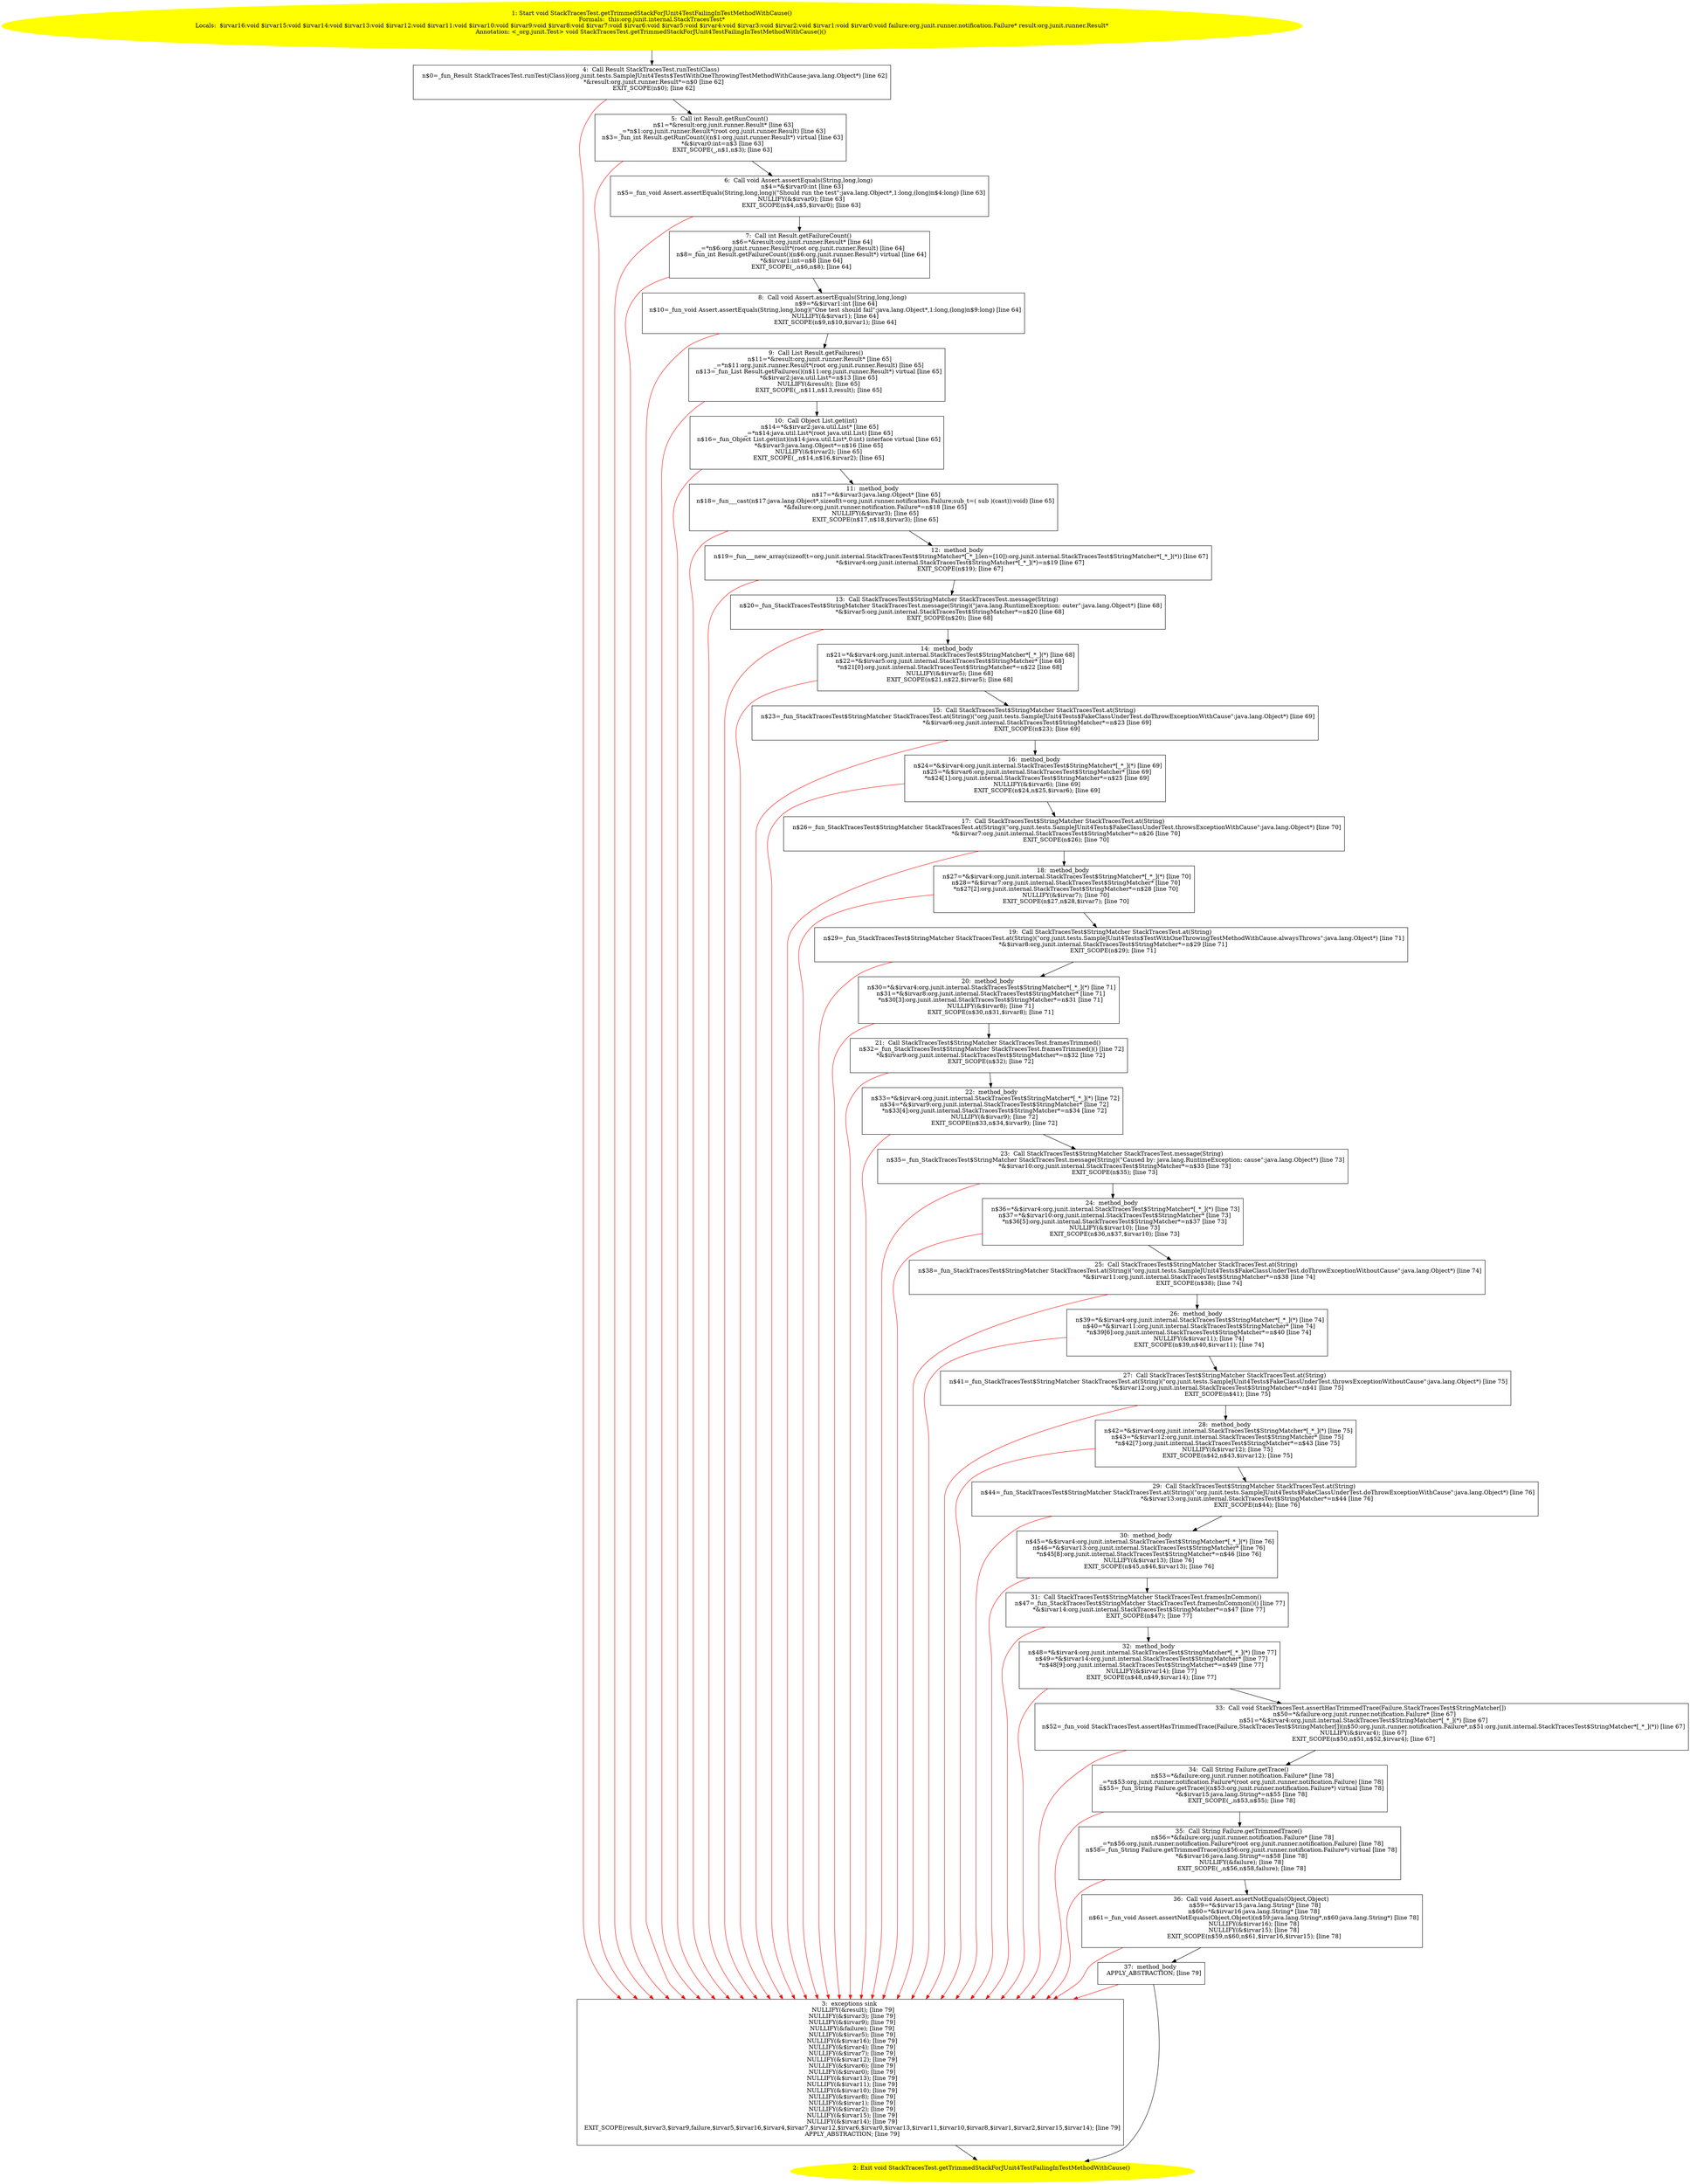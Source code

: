 /* @generated */
digraph cfg {
"org.junit.internal.StackTracesTest.getTrimmedStackForJUnit4TestFailingInTestMethodWithCause():void.a68765235ad3e7189902027f286ca993_1" [label="1: Start void StackTracesTest.getTrimmedStackForJUnit4TestFailingInTestMethodWithCause()\nFormals:  this:org.junit.internal.StackTracesTest*\nLocals:  $irvar16:void $irvar15:void $irvar14:void $irvar13:void $irvar12:void $irvar11:void $irvar10:void $irvar9:void $irvar8:void $irvar7:void $irvar6:void $irvar5:void $irvar4:void $irvar3:void $irvar2:void $irvar1:void $irvar0:void failure:org.junit.runner.notification.Failure* result:org.junit.runner.Result*\nAnnotation: <_org.junit.Test> void StackTracesTest.getTrimmedStackForJUnit4TestFailingInTestMethodWithCause()() \n  " color=yellow style=filled]
	

	 "org.junit.internal.StackTracesTest.getTrimmedStackForJUnit4TestFailingInTestMethodWithCause():void.a68765235ad3e7189902027f286ca993_1" -> "org.junit.internal.StackTracesTest.getTrimmedStackForJUnit4TestFailingInTestMethodWithCause():void.a68765235ad3e7189902027f286ca993_4" ;
"org.junit.internal.StackTracesTest.getTrimmedStackForJUnit4TestFailingInTestMethodWithCause():void.a68765235ad3e7189902027f286ca993_2" [label="2: Exit void StackTracesTest.getTrimmedStackForJUnit4TestFailingInTestMethodWithCause() \n  " color=yellow style=filled]
	

"org.junit.internal.StackTracesTest.getTrimmedStackForJUnit4TestFailingInTestMethodWithCause():void.a68765235ad3e7189902027f286ca993_3" [label="3:  exceptions sink \n   NULLIFY(&result); [line 79]\n  NULLIFY(&$irvar3); [line 79]\n  NULLIFY(&$irvar9); [line 79]\n  NULLIFY(&failure); [line 79]\n  NULLIFY(&$irvar5); [line 79]\n  NULLIFY(&$irvar16); [line 79]\n  NULLIFY(&$irvar4); [line 79]\n  NULLIFY(&$irvar7); [line 79]\n  NULLIFY(&$irvar12); [line 79]\n  NULLIFY(&$irvar6); [line 79]\n  NULLIFY(&$irvar0); [line 79]\n  NULLIFY(&$irvar13); [line 79]\n  NULLIFY(&$irvar11); [line 79]\n  NULLIFY(&$irvar10); [line 79]\n  NULLIFY(&$irvar8); [line 79]\n  NULLIFY(&$irvar1); [line 79]\n  NULLIFY(&$irvar2); [line 79]\n  NULLIFY(&$irvar15); [line 79]\n  NULLIFY(&$irvar14); [line 79]\n  EXIT_SCOPE(result,$irvar3,$irvar9,failure,$irvar5,$irvar16,$irvar4,$irvar7,$irvar12,$irvar6,$irvar0,$irvar13,$irvar11,$irvar10,$irvar8,$irvar1,$irvar2,$irvar15,$irvar14); [line 79]\n  APPLY_ABSTRACTION; [line 79]\n " shape="box"]
	

	 "org.junit.internal.StackTracesTest.getTrimmedStackForJUnit4TestFailingInTestMethodWithCause():void.a68765235ad3e7189902027f286ca993_3" -> "org.junit.internal.StackTracesTest.getTrimmedStackForJUnit4TestFailingInTestMethodWithCause():void.a68765235ad3e7189902027f286ca993_2" ;
"org.junit.internal.StackTracesTest.getTrimmedStackForJUnit4TestFailingInTestMethodWithCause():void.a68765235ad3e7189902027f286ca993_4" [label="4:  Call Result StackTracesTest.runTest(Class) \n   n$0=_fun_Result StackTracesTest.runTest(Class)(org.junit.tests.SampleJUnit4Tests$TestWithOneThrowingTestMethodWithCause:java.lang.Object*) [line 62]\n  *&result:org.junit.runner.Result*=n$0 [line 62]\n  EXIT_SCOPE(n$0); [line 62]\n " shape="box"]
	

	 "org.junit.internal.StackTracesTest.getTrimmedStackForJUnit4TestFailingInTestMethodWithCause():void.a68765235ad3e7189902027f286ca993_4" -> "org.junit.internal.StackTracesTest.getTrimmedStackForJUnit4TestFailingInTestMethodWithCause():void.a68765235ad3e7189902027f286ca993_5" ;
	 "org.junit.internal.StackTracesTest.getTrimmedStackForJUnit4TestFailingInTestMethodWithCause():void.a68765235ad3e7189902027f286ca993_4" -> "org.junit.internal.StackTracesTest.getTrimmedStackForJUnit4TestFailingInTestMethodWithCause():void.a68765235ad3e7189902027f286ca993_3" [color="red" ];
"org.junit.internal.StackTracesTest.getTrimmedStackForJUnit4TestFailingInTestMethodWithCause():void.a68765235ad3e7189902027f286ca993_5" [label="5:  Call int Result.getRunCount() \n   n$1=*&result:org.junit.runner.Result* [line 63]\n  _=*n$1:org.junit.runner.Result*(root org.junit.runner.Result) [line 63]\n  n$3=_fun_int Result.getRunCount()(n$1:org.junit.runner.Result*) virtual [line 63]\n  *&$irvar0:int=n$3 [line 63]\n  EXIT_SCOPE(_,n$1,n$3); [line 63]\n " shape="box"]
	

	 "org.junit.internal.StackTracesTest.getTrimmedStackForJUnit4TestFailingInTestMethodWithCause():void.a68765235ad3e7189902027f286ca993_5" -> "org.junit.internal.StackTracesTest.getTrimmedStackForJUnit4TestFailingInTestMethodWithCause():void.a68765235ad3e7189902027f286ca993_6" ;
	 "org.junit.internal.StackTracesTest.getTrimmedStackForJUnit4TestFailingInTestMethodWithCause():void.a68765235ad3e7189902027f286ca993_5" -> "org.junit.internal.StackTracesTest.getTrimmedStackForJUnit4TestFailingInTestMethodWithCause():void.a68765235ad3e7189902027f286ca993_3" [color="red" ];
"org.junit.internal.StackTracesTest.getTrimmedStackForJUnit4TestFailingInTestMethodWithCause():void.a68765235ad3e7189902027f286ca993_6" [label="6:  Call void Assert.assertEquals(String,long,long) \n   n$4=*&$irvar0:int [line 63]\n  n$5=_fun_void Assert.assertEquals(String,long,long)(\"Should run the test\":java.lang.Object*,1:long,(long)n$4:long) [line 63]\n  NULLIFY(&$irvar0); [line 63]\n  EXIT_SCOPE(n$4,n$5,$irvar0); [line 63]\n " shape="box"]
	

	 "org.junit.internal.StackTracesTest.getTrimmedStackForJUnit4TestFailingInTestMethodWithCause():void.a68765235ad3e7189902027f286ca993_6" -> "org.junit.internal.StackTracesTest.getTrimmedStackForJUnit4TestFailingInTestMethodWithCause():void.a68765235ad3e7189902027f286ca993_7" ;
	 "org.junit.internal.StackTracesTest.getTrimmedStackForJUnit4TestFailingInTestMethodWithCause():void.a68765235ad3e7189902027f286ca993_6" -> "org.junit.internal.StackTracesTest.getTrimmedStackForJUnit4TestFailingInTestMethodWithCause():void.a68765235ad3e7189902027f286ca993_3" [color="red" ];
"org.junit.internal.StackTracesTest.getTrimmedStackForJUnit4TestFailingInTestMethodWithCause():void.a68765235ad3e7189902027f286ca993_7" [label="7:  Call int Result.getFailureCount() \n   n$6=*&result:org.junit.runner.Result* [line 64]\n  _=*n$6:org.junit.runner.Result*(root org.junit.runner.Result) [line 64]\n  n$8=_fun_int Result.getFailureCount()(n$6:org.junit.runner.Result*) virtual [line 64]\n  *&$irvar1:int=n$8 [line 64]\n  EXIT_SCOPE(_,n$6,n$8); [line 64]\n " shape="box"]
	

	 "org.junit.internal.StackTracesTest.getTrimmedStackForJUnit4TestFailingInTestMethodWithCause():void.a68765235ad3e7189902027f286ca993_7" -> "org.junit.internal.StackTracesTest.getTrimmedStackForJUnit4TestFailingInTestMethodWithCause():void.a68765235ad3e7189902027f286ca993_8" ;
	 "org.junit.internal.StackTracesTest.getTrimmedStackForJUnit4TestFailingInTestMethodWithCause():void.a68765235ad3e7189902027f286ca993_7" -> "org.junit.internal.StackTracesTest.getTrimmedStackForJUnit4TestFailingInTestMethodWithCause():void.a68765235ad3e7189902027f286ca993_3" [color="red" ];
"org.junit.internal.StackTracesTest.getTrimmedStackForJUnit4TestFailingInTestMethodWithCause():void.a68765235ad3e7189902027f286ca993_8" [label="8:  Call void Assert.assertEquals(String,long,long) \n   n$9=*&$irvar1:int [line 64]\n  n$10=_fun_void Assert.assertEquals(String,long,long)(\"One test should fail\":java.lang.Object*,1:long,(long)n$9:long) [line 64]\n  NULLIFY(&$irvar1); [line 64]\n  EXIT_SCOPE(n$9,n$10,$irvar1); [line 64]\n " shape="box"]
	

	 "org.junit.internal.StackTracesTest.getTrimmedStackForJUnit4TestFailingInTestMethodWithCause():void.a68765235ad3e7189902027f286ca993_8" -> "org.junit.internal.StackTracesTest.getTrimmedStackForJUnit4TestFailingInTestMethodWithCause():void.a68765235ad3e7189902027f286ca993_9" ;
	 "org.junit.internal.StackTracesTest.getTrimmedStackForJUnit4TestFailingInTestMethodWithCause():void.a68765235ad3e7189902027f286ca993_8" -> "org.junit.internal.StackTracesTest.getTrimmedStackForJUnit4TestFailingInTestMethodWithCause():void.a68765235ad3e7189902027f286ca993_3" [color="red" ];
"org.junit.internal.StackTracesTest.getTrimmedStackForJUnit4TestFailingInTestMethodWithCause():void.a68765235ad3e7189902027f286ca993_9" [label="9:  Call List Result.getFailures() \n   n$11=*&result:org.junit.runner.Result* [line 65]\n  _=*n$11:org.junit.runner.Result*(root org.junit.runner.Result) [line 65]\n  n$13=_fun_List Result.getFailures()(n$11:org.junit.runner.Result*) virtual [line 65]\n  *&$irvar2:java.util.List*=n$13 [line 65]\n  NULLIFY(&result); [line 65]\n  EXIT_SCOPE(_,n$11,n$13,result); [line 65]\n " shape="box"]
	

	 "org.junit.internal.StackTracesTest.getTrimmedStackForJUnit4TestFailingInTestMethodWithCause():void.a68765235ad3e7189902027f286ca993_9" -> "org.junit.internal.StackTracesTest.getTrimmedStackForJUnit4TestFailingInTestMethodWithCause():void.a68765235ad3e7189902027f286ca993_10" ;
	 "org.junit.internal.StackTracesTest.getTrimmedStackForJUnit4TestFailingInTestMethodWithCause():void.a68765235ad3e7189902027f286ca993_9" -> "org.junit.internal.StackTracesTest.getTrimmedStackForJUnit4TestFailingInTestMethodWithCause():void.a68765235ad3e7189902027f286ca993_3" [color="red" ];
"org.junit.internal.StackTracesTest.getTrimmedStackForJUnit4TestFailingInTestMethodWithCause():void.a68765235ad3e7189902027f286ca993_10" [label="10:  Call Object List.get(int) \n   n$14=*&$irvar2:java.util.List* [line 65]\n  _=*n$14:java.util.List*(root java.util.List) [line 65]\n  n$16=_fun_Object List.get(int)(n$14:java.util.List*,0:int) interface virtual [line 65]\n  *&$irvar3:java.lang.Object*=n$16 [line 65]\n  NULLIFY(&$irvar2); [line 65]\n  EXIT_SCOPE(_,n$14,n$16,$irvar2); [line 65]\n " shape="box"]
	

	 "org.junit.internal.StackTracesTest.getTrimmedStackForJUnit4TestFailingInTestMethodWithCause():void.a68765235ad3e7189902027f286ca993_10" -> "org.junit.internal.StackTracesTest.getTrimmedStackForJUnit4TestFailingInTestMethodWithCause():void.a68765235ad3e7189902027f286ca993_11" ;
	 "org.junit.internal.StackTracesTest.getTrimmedStackForJUnit4TestFailingInTestMethodWithCause():void.a68765235ad3e7189902027f286ca993_10" -> "org.junit.internal.StackTracesTest.getTrimmedStackForJUnit4TestFailingInTestMethodWithCause():void.a68765235ad3e7189902027f286ca993_3" [color="red" ];
"org.junit.internal.StackTracesTest.getTrimmedStackForJUnit4TestFailingInTestMethodWithCause():void.a68765235ad3e7189902027f286ca993_11" [label="11:  method_body \n   n$17=*&$irvar3:java.lang.Object* [line 65]\n  n$18=_fun___cast(n$17:java.lang.Object*,sizeof(t=org.junit.runner.notification.Failure;sub_t=( sub )(cast)):void) [line 65]\n  *&failure:org.junit.runner.notification.Failure*=n$18 [line 65]\n  NULLIFY(&$irvar3); [line 65]\n  EXIT_SCOPE(n$17,n$18,$irvar3); [line 65]\n " shape="box"]
	

	 "org.junit.internal.StackTracesTest.getTrimmedStackForJUnit4TestFailingInTestMethodWithCause():void.a68765235ad3e7189902027f286ca993_11" -> "org.junit.internal.StackTracesTest.getTrimmedStackForJUnit4TestFailingInTestMethodWithCause():void.a68765235ad3e7189902027f286ca993_12" ;
	 "org.junit.internal.StackTracesTest.getTrimmedStackForJUnit4TestFailingInTestMethodWithCause():void.a68765235ad3e7189902027f286ca993_11" -> "org.junit.internal.StackTracesTest.getTrimmedStackForJUnit4TestFailingInTestMethodWithCause():void.a68765235ad3e7189902027f286ca993_3" [color="red" ];
"org.junit.internal.StackTracesTest.getTrimmedStackForJUnit4TestFailingInTestMethodWithCause():void.a68765235ad3e7189902027f286ca993_12" [label="12:  method_body \n   n$19=_fun___new_array(sizeof(t=org.junit.internal.StackTracesTest$StringMatcher*[_*_];len=[10]):org.junit.internal.StackTracesTest$StringMatcher*[_*_](*)) [line 67]\n  *&$irvar4:org.junit.internal.StackTracesTest$StringMatcher*[_*_](*)=n$19 [line 67]\n  EXIT_SCOPE(n$19); [line 67]\n " shape="box"]
	

	 "org.junit.internal.StackTracesTest.getTrimmedStackForJUnit4TestFailingInTestMethodWithCause():void.a68765235ad3e7189902027f286ca993_12" -> "org.junit.internal.StackTracesTest.getTrimmedStackForJUnit4TestFailingInTestMethodWithCause():void.a68765235ad3e7189902027f286ca993_13" ;
	 "org.junit.internal.StackTracesTest.getTrimmedStackForJUnit4TestFailingInTestMethodWithCause():void.a68765235ad3e7189902027f286ca993_12" -> "org.junit.internal.StackTracesTest.getTrimmedStackForJUnit4TestFailingInTestMethodWithCause():void.a68765235ad3e7189902027f286ca993_3" [color="red" ];
"org.junit.internal.StackTracesTest.getTrimmedStackForJUnit4TestFailingInTestMethodWithCause():void.a68765235ad3e7189902027f286ca993_13" [label="13:  Call StackTracesTest$StringMatcher StackTracesTest.message(String) \n   n$20=_fun_StackTracesTest$StringMatcher StackTracesTest.message(String)(\"java.lang.RuntimeException: outer\":java.lang.Object*) [line 68]\n  *&$irvar5:org.junit.internal.StackTracesTest$StringMatcher*=n$20 [line 68]\n  EXIT_SCOPE(n$20); [line 68]\n " shape="box"]
	

	 "org.junit.internal.StackTracesTest.getTrimmedStackForJUnit4TestFailingInTestMethodWithCause():void.a68765235ad3e7189902027f286ca993_13" -> "org.junit.internal.StackTracesTest.getTrimmedStackForJUnit4TestFailingInTestMethodWithCause():void.a68765235ad3e7189902027f286ca993_14" ;
	 "org.junit.internal.StackTracesTest.getTrimmedStackForJUnit4TestFailingInTestMethodWithCause():void.a68765235ad3e7189902027f286ca993_13" -> "org.junit.internal.StackTracesTest.getTrimmedStackForJUnit4TestFailingInTestMethodWithCause():void.a68765235ad3e7189902027f286ca993_3" [color="red" ];
"org.junit.internal.StackTracesTest.getTrimmedStackForJUnit4TestFailingInTestMethodWithCause():void.a68765235ad3e7189902027f286ca993_14" [label="14:  method_body \n   n$21=*&$irvar4:org.junit.internal.StackTracesTest$StringMatcher*[_*_](*) [line 68]\n  n$22=*&$irvar5:org.junit.internal.StackTracesTest$StringMatcher* [line 68]\n  *n$21[0]:org.junit.internal.StackTracesTest$StringMatcher*=n$22 [line 68]\n  NULLIFY(&$irvar5); [line 68]\n  EXIT_SCOPE(n$21,n$22,$irvar5); [line 68]\n " shape="box"]
	

	 "org.junit.internal.StackTracesTest.getTrimmedStackForJUnit4TestFailingInTestMethodWithCause():void.a68765235ad3e7189902027f286ca993_14" -> "org.junit.internal.StackTracesTest.getTrimmedStackForJUnit4TestFailingInTestMethodWithCause():void.a68765235ad3e7189902027f286ca993_15" ;
	 "org.junit.internal.StackTracesTest.getTrimmedStackForJUnit4TestFailingInTestMethodWithCause():void.a68765235ad3e7189902027f286ca993_14" -> "org.junit.internal.StackTracesTest.getTrimmedStackForJUnit4TestFailingInTestMethodWithCause():void.a68765235ad3e7189902027f286ca993_3" [color="red" ];
"org.junit.internal.StackTracesTest.getTrimmedStackForJUnit4TestFailingInTestMethodWithCause():void.a68765235ad3e7189902027f286ca993_15" [label="15:  Call StackTracesTest$StringMatcher StackTracesTest.at(String) \n   n$23=_fun_StackTracesTest$StringMatcher StackTracesTest.at(String)(\"org.junit.tests.SampleJUnit4Tests$FakeClassUnderTest.doThrowExceptionWithCause\":java.lang.Object*) [line 69]\n  *&$irvar6:org.junit.internal.StackTracesTest$StringMatcher*=n$23 [line 69]\n  EXIT_SCOPE(n$23); [line 69]\n " shape="box"]
	

	 "org.junit.internal.StackTracesTest.getTrimmedStackForJUnit4TestFailingInTestMethodWithCause():void.a68765235ad3e7189902027f286ca993_15" -> "org.junit.internal.StackTracesTest.getTrimmedStackForJUnit4TestFailingInTestMethodWithCause():void.a68765235ad3e7189902027f286ca993_16" ;
	 "org.junit.internal.StackTracesTest.getTrimmedStackForJUnit4TestFailingInTestMethodWithCause():void.a68765235ad3e7189902027f286ca993_15" -> "org.junit.internal.StackTracesTest.getTrimmedStackForJUnit4TestFailingInTestMethodWithCause():void.a68765235ad3e7189902027f286ca993_3" [color="red" ];
"org.junit.internal.StackTracesTest.getTrimmedStackForJUnit4TestFailingInTestMethodWithCause():void.a68765235ad3e7189902027f286ca993_16" [label="16:  method_body \n   n$24=*&$irvar4:org.junit.internal.StackTracesTest$StringMatcher*[_*_](*) [line 69]\n  n$25=*&$irvar6:org.junit.internal.StackTracesTest$StringMatcher* [line 69]\n  *n$24[1]:org.junit.internal.StackTracesTest$StringMatcher*=n$25 [line 69]\n  NULLIFY(&$irvar6); [line 69]\n  EXIT_SCOPE(n$24,n$25,$irvar6); [line 69]\n " shape="box"]
	

	 "org.junit.internal.StackTracesTest.getTrimmedStackForJUnit4TestFailingInTestMethodWithCause():void.a68765235ad3e7189902027f286ca993_16" -> "org.junit.internal.StackTracesTest.getTrimmedStackForJUnit4TestFailingInTestMethodWithCause():void.a68765235ad3e7189902027f286ca993_17" ;
	 "org.junit.internal.StackTracesTest.getTrimmedStackForJUnit4TestFailingInTestMethodWithCause():void.a68765235ad3e7189902027f286ca993_16" -> "org.junit.internal.StackTracesTest.getTrimmedStackForJUnit4TestFailingInTestMethodWithCause():void.a68765235ad3e7189902027f286ca993_3" [color="red" ];
"org.junit.internal.StackTracesTest.getTrimmedStackForJUnit4TestFailingInTestMethodWithCause():void.a68765235ad3e7189902027f286ca993_17" [label="17:  Call StackTracesTest$StringMatcher StackTracesTest.at(String) \n   n$26=_fun_StackTracesTest$StringMatcher StackTracesTest.at(String)(\"org.junit.tests.SampleJUnit4Tests$FakeClassUnderTest.throwsExceptionWithCause\":java.lang.Object*) [line 70]\n  *&$irvar7:org.junit.internal.StackTracesTest$StringMatcher*=n$26 [line 70]\n  EXIT_SCOPE(n$26); [line 70]\n " shape="box"]
	

	 "org.junit.internal.StackTracesTest.getTrimmedStackForJUnit4TestFailingInTestMethodWithCause():void.a68765235ad3e7189902027f286ca993_17" -> "org.junit.internal.StackTracesTest.getTrimmedStackForJUnit4TestFailingInTestMethodWithCause():void.a68765235ad3e7189902027f286ca993_18" ;
	 "org.junit.internal.StackTracesTest.getTrimmedStackForJUnit4TestFailingInTestMethodWithCause():void.a68765235ad3e7189902027f286ca993_17" -> "org.junit.internal.StackTracesTest.getTrimmedStackForJUnit4TestFailingInTestMethodWithCause():void.a68765235ad3e7189902027f286ca993_3" [color="red" ];
"org.junit.internal.StackTracesTest.getTrimmedStackForJUnit4TestFailingInTestMethodWithCause():void.a68765235ad3e7189902027f286ca993_18" [label="18:  method_body \n   n$27=*&$irvar4:org.junit.internal.StackTracesTest$StringMatcher*[_*_](*) [line 70]\n  n$28=*&$irvar7:org.junit.internal.StackTracesTest$StringMatcher* [line 70]\n  *n$27[2]:org.junit.internal.StackTracesTest$StringMatcher*=n$28 [line 70]\n  NULLIFY(&$irvar7); [line 70]\n  EXIT_SCOPE(n$27,n$28,$irvar7); [line 70]\n " shape="box"]
	

	 "org.junit.internal.StackTracesTest.getTrimmedStackForJUnit4TestFailingInTestMethodWithCause():void.a68765235ad3e7189902027f286ca993_18" -> "org.junit.internal.StackTracesTest.getTrimmedStackForJUnit4TestFailingInTestMethodWithCause():void.a68765235ad3e7189902027f286ca993_19" ;
	 "org.junit.internal.StackTracesTest.getTrimmedStackForJUnit4TestFailingInTestMethodWithCause():void.a68765235ad3e7189902027f286ca993_18" -> "org.junit.internal.StackTracesTest.getTrimmedStackForJUnit4TestFailingInTestMethodWithCause():void.a68765235ad3e7189902027f286ca993_3" [color="red" ];
"org.junit.internal.StackTracesTest.getTrimmedStackForJUnit4TestFailingInTestMethodWithCause():void.a68765235ad3e7189902027f286ca993_19" [label="19:  Call StackTracesTest$StringMatcher StackTracesTest.at(String) \n   n$29=_fun_StackTracesTest$StringMatcher StackTracesTest.at(String)(\"org.junit.tests.SampleJUnit4Tests$TestWithOneThrowingTestMethodWithCause.alwaysThrows\":java.lang.Object*) [line 71]\n  *&$irvar8:org.junit.internal.StackTracesTest$StringMatcher*=n$29 [line 71]\n  EXIT_SCOPE(n$29); [line 71]\n " shape="box"]
	

	 "org.junit.internal.StackTracesTest.getTrimmedStackForJUnit4TestFailingInTestMethodWithCause():void.a68765235ad3e7189902027f286ca993_19" -> "org.junit.internal.StackTracesTest.getTrimmedStackForJUnit4TestFailingInTestMethodWithCause():void.a68765235ad3e7189902027f286ca993_20" ;
	 "org.junit.internal.StackTracesTest.getTrimmedStackForJUnit4TestFailingInTestMethodWithCause():void.a68765235ad3e7189902027f286ca993_19" -> "org.junit.internal.StackTracesTest.getTrimmedStackForJUnit4TestFailingInTestMethodWithCause():void.a68765235ad3e7189902027f286ca993_3" [color="red" ];
"org.junit.internal.StackTracesTest.getTrimmedStackForJUnit4TestFailingInTestMethodWithCause():void.a68765235ad3e7189902027f286ca993_20" [label="20:  method_body \n   n$30=*&$irvar4:org.junit.internal.StackTracesTest$StringMatcher*[_*_](*) [line 71]\n  n$31=*&$irvar8:org.junit.internal.StackTracesTest$StringMatcher* [line 71]\n  *n$30[3]:org.junit.internal.StackTracesTest$StringMatcher*=n$31 [line 71]\n  NULLIFY(&$irvar8); [line 71]\n  EXIT_SCOPE(n$30,n$31,$irvar8); [line 71]\n " shape="box"]
	

	 "org.junit.internal.StackTracesTest.getTrimmedStackForJUnit4TestFailingInTestMethodWithCause():void.a68765235ad3e7189902027f286ca993_20" -> "org.junit.internal.StackTracesTest.getTrimmedStackForJUnit4TestFailingInTestMethodWithCause():void.a68765235ad3e7189902027f286ca993_21" ;
	 "org.junit.internal.StackTracesTest.getTrimmedStackForJUnit4TestFailingInTestMethodWithCause():void.a68765235ad3e7189902027f286ca993_20" -> "org.junit.internal.StackTracesTest.getTrimmedStackForJUnit4TestFailingInTestMethodWithCause():void.a68765235ad3e7189902027f286ca993_3" [color="red" ];
"org.junit.internal.StackTracesTest.getTrimmedStackForJUnit4TestFailingInTestMethodWithCause():void.a68765235ad3e7189902027f286ca993_21" [label="21:  Call StackTracesTest$StringMatcher StackTracesTest.framesTrimmed() \n   n$32=_fun_StackTracesTest$StringMatcher StackTracesTest.framesTrimmed()() [line 72]\n  *&$irvar9:org.junit.internal.StackTracesTest$StringMatcher*=n$32 [line 72]\n  EXIT_SCOPE(n$32); [line 72]\n " shape="box"]
	

	 "org.junit.internal.StackTracesTest.getTrimmedStackForJUnit4TestFailingInTestMethodWithCause():void.a68765235ad3e7189902027f286ca993_21" -> "org.junit.internal.StackTracesTest.getTrimmedStackForJUnit4TestFailingInTestMethodWithCause():void.a68765235ad3e7189902027f286ca993_22" ;
	 "org.junit.internal.StackTracesTest.getTrimmedStackForJUnit4TestFailingInTestMethodWithCause():void.a68765235ad3e7189902027f286ca993_21" -> "org.junit.internal.StackTracesTest.getTrimmedStackForJUnit4TestFailingInTestMethodWithCause():void.a68765235ad3e7189902027f286ca993_3" [color="red" ];
"org.junit.internal.StackTracesTest.getTrimmedStackForJUnit4TestFailingInTestMethodWithCause():void.a68765235ad3e7189902027f286ca993_22" [label="22:  method_body \n   n$33=*&$irvar4:org.junit.internal.StackTracesTest$StringMatcher*[_*_](*) [line 72]\n  n$34=*&$irvar9:org.junit.internal.StackTracesTest$StringMatcher* [line 72]\n  *n$33[4]:org.junit.internal.StackTracesTest$StringMatcher*=n$34 [line 72]\n  NULLIFY(&$irvar9); [line 72]\n  EXIT_SCOPE(n$33,n$34,$irvar9); [line 72]\n " shape="box"]
	

	 "org.junit.internal.StackTracesTest.getTrimmedStackForJUnit4TestFailingInTestMethodWithCause():void.a68765235ad3e7189902027f286ca993_22" -> "org.junit.internal.StackTracesTest.getTrimmedStackForJUnit4TestFailingInTestMethodWithCause():void.a68765235ad3e7189902027f286ca993_23" ;
	 "org.junit.internal.StackTracesTest.getTrimmedStackForJUnit4TestFailingInTestMethodWithCause():void.a68765235ad3e7189902027f286ca993_22" -> "org.junit.internal.StackTracesTest.getTrimmedStackForJUnit4TestFailingInTestMethodWithCause():void.a68765235ad3e7189902027f286ca993_3" [color="red" ];
"org.junit.internal.StackTracesTest.getTrimmedStackForJUnit4TestFailingInTestMethodWithCause():void.a68765235ad3e7189902027f286ca993_23" [label="23:  Call StackTracesTest$StringMatcher StackTracesTest.message(String) \n   n$35=_fun_StackTracesTest$StringMatcher StackTracesTest.message(String)(\"Caused by: java.lang.RuntimeException: cause\":java.lang.Object*) [line 73]\n  *&$irvar10:org.junit.internal.StackTracesTest$StringMatcher*=n$35 [line 73]\n  EXIT_SCOPE(n$35); [line 73]\n " shape="box"]
	

	 "org.junit.internal.StackTracesTest.getTrimmedStackForJUnit4TestFailingInTestMethodWithCause():void.a68765235ad3e7189902027f286ca993_23" -> "org.junit.internal.StackTracesTest.getTrimmedStackForJUnit4TestFailingInTestMethodWithCause():void.a68765235ad3e7189902027f286ca993_24" ;
	 "org.junit.internal.StackTracesTest.getTrimmedStackForJUnit4TestFailingInTestMethodWithCause():void.a68765235ad3e7189902027f286ca993_23" -> "org.junit.internal.StackTracesTest.getTrimmedStackForJUnit4TestFailingInTestMethodWithCause():void.a68765235ad3e7189902027f286ca993_3" [color="red" ];
"org.junit.internal.StackTracesTest.getTrimmedStackForJUnit4TestFailingInTestMethodWithCause():void.a68765235ad3e7189902027f286ca993_24" [label="24:  method_body \n   n$36=*&$irvar4:org.junit.internal.StackTracesTest$StringMatcher*[_*_](*) [line 73]\n  n$37=*&$irvar10:org.junit.internal.StackTracesTest$StringMatcher* [line 73]\n  *n$36[5]:org.junit.internal.StackTracesTest$StringMatcher*=n$37 [line 73]\n  NULLIFY(&$irvar10); [line 73]\n  EXIT_SCOPE(n$36,n$37,$irvar10); [line 73]\n " shape="box"]
	

	 "org.junit.internal.StackTracesTest.getTrimmedStackForJUnit4TestFailingInTestMethodWithCause():void.a68765235ad3e7189902027f286ca993_24" -> "org.junit.internal.StackTracesTest.getTrimmedStackForJUnit4TestFailingInTestMethodWithCause():void.a68765235ad3e7189902027f286ca993_25" ;
	 "org.junit.internal.StackTracesTest.getTrimmedStackForJUnit4TestFailingInTestMethodWithCause():void.a68765235ad3e7189902027f286ca993_24" -> "org.junit.internal.StackTracesTest.getTrimmedStackForJUnit4TestFailingInTestMethodWithCause():void.a68765235ad3e7189902027f286ca993_3" [color="red" ];
"org.junit.internal.StackTracesTest.getTrimmedStackForJUnit4TestFailingInTestMethodWithCause():void.a68765235ad3e7189902027f286ca993_25" [label="25:  Call StackTracesTest$StringMatcher StackTracesTest.at(String) \n   n$38=_fun_StackTracesTest$StringMatcher StackTracesTest.at(String)(\"org.junit.tests.SampleJUnit4Tests$FakeClassUnderTest.doThrowExceptionWithoutCause\":java.lang.Object*) [line 74]\n  *&$irvar11:org.junit.internal.StackTracesTest$StringMatcher*=n$38 [line 74]\n  EXIT_SCOPE(n$38); [line 74]\n " shape="box"]
	

	 "org.junit.internal.StackTracesTest.getTrimmedStackForJUnit4TestFailingInTestMethodWithCause():void.a68765235ad3e7189902027f286ca993_25" -> "org.junit.internal.StackTracesTest.getTrimmedStackForJUnit4TestFailingInTestMethodWithCause():void.a68765235ad3e7189902027f286ca993_26" ;
	 "org.junit.internal.StackTracesTest.getTrimmedStackForJUnit4TestFailingInTestMethodWithCause():void.a68765235ad3e7189902027f286ca993_25" -> "org.junit.internal.StackTracesTest.getTrimmedStackForJUnit4TestFailingInTestMethodWithCause():void.a68765235ad3e7189902027f286ca993_3" [color="red" ];
"org.junit.internal.StackTracesTest.getTrimmedStackForJUnit4TestFailingInTestMethodWithCause():void.a68765235ad3e7189902027f286ca993_26" [label="26:  method_body \n   n$39=*&$irvar4:org.junit.internal.StackTracesTest$StringMatcher*[_*_](*) [line 74]\n  n$40=*&$irvar11:org.junit.internal.StackTracesTest$StringMatcher* [line 74]\n  *n$39[6]:org.junit.internal.StackTracesTest$StringMatcher*=n$40 [line 74]\n  NULLIFY(&$irvar11); [line 74]\n  EXIT_SCOPE(n$39,n$40,$irvar11); [line 74]\n " shape="box"]
	

	 "org.junit.internal.StackTracesTest.getTrimmedStackForJUnit4TestFailingInTestMethodWithCause():void.a68765235ad3e7189902027f286ca993_26" -> "org.junit.internal.StackTracesTest.getTrimmedStackForJUnit4TestFailingInTestMethodWithCause():void.a68765235ad3e7189902027f286ca993_27" ;
	 "org.junit.internal.StackTracesTest.getTrimmedStackForJUnit4TestFailingInTestMethodWithCause():void.a68765235ad3e7189902027f286ca993_26" -> "org.junit.internal.StackTracesTest.getTrimmedStackForJUnit4TestFailingInTestMethodWithCause():void.a68765235ad3e7189902027f286ca993_3" [color="red" ];
"org.junit.internal.StackTracesTest.getTrimmedStackForJUnit4TestFailingInTestMethodWithCause():void.a68765235ad3e7189902027f286ca993_27" [label="27:  Call StackTracesTest$StringMatcher StackTracesTest.at(String) \n   n$41=_fun_StackTracesTest$StringMatcher StackTracesTest.at(String)(\"org.junit.tests.SampleJUnit4Tests$FakeClassUnderTest.throwsExceptionWithoutCause\":java.lang.Object*) [line 75]\n  *&$irvar12:org.junit.internal.StackTracesTest$StringMatcher*=n$41 [line 75]\n  EXIT_SCOPE(n$41); [line 75]\n " shape="box"]
	

	 "org.junit.internal.StackTracesTest.getTrimmedStackForJUnit4TestFailingInTestMethodWithCause():void.a68765235ad3e7189902027f286ca993_27" -> "org.junit.internal.StackTracesTest.getTrimmedStackForJUnit4TestFailingInTestMethodWithCause():void.a68765235ad3e7189902027f286ca993_28" ;
	 "org.junit.internal.StackTracesTest.getTrimmedStackForJUnit4TestFailingInTestMethodWithCause():void.a68765235ad3e7189902027f286ca993_27" -> "org.junit.internal.StackTracesTest.getTrimmedStackForJUnit4TestFailingInTestMethodWithCause():void.a68765235ad3e7189902027f286ca993_3" [color="red" ];
"org.junit.internal.StackTracesTest.getTrimmedStackForJUnit4TestFailingInTestMethodWithCause():void.a68765235ad3e7189902027f286ca993_28" [label="28:  method_body \n   n$42=*&$irvar4:org.junit.internal.StackTracesTest$StringMatcher*[_*_](*) [line 75]\n  n$43=*&$irvar12:org.junit.internal.StackTracesTest$StringMatcher* [line 75]\n  *n$42[7]:org.junit.internal.StackTracesTest$StringMatcher*=n$43 [line 75]\n  NULLIFY(&$irvar12); [line 75]\n  EXIT_SCOPE(n$42,n$43,$irvar12); [line 75]\n " shape="box"]
	

	 "org.junit.internal.StackTracesTest.getTrimmedStackForJUnit4TestFailingInTestMethodWithCause():void.a68765235ad3e7189902027f286ca993_28" -> "org.junit.internal.StackTracesTest.getTrimmedStackForJUnit4TestFailingInTestMethodWithCause():void.a68765235ad3e7189902027f286ca993_29" ;
	 "org.junit.internal.StackTracesTest.getTrimmedStackForJUnit4TestFailingInTestMethodWithCause():void.a68765235ad3e7189902027f286ca993_28" -> "org.junit.internal.StackTracesTest.getTrimmedStackForJUnit4TestFailingInTestMethodWithCause():void.a68765235ad3e7189902027f286ca993_3" [color="red" ];
"org.junit.internal.StackTracesTest.getTrimmedStackForJUnit4TestFailingInTestMethodWithCause():void.a68765235ad3e7189902027f286ca993_29" [label="29:  Call StackTracesTest$StringMatcher StackTracesTest.at(String) \n   n$44=_fun_StackTracesTest$StringMatcher StackTracesTest.at(String)(\"org.junit.tests.SampleJUnit4Tests$FakeClassUnderTest.doThrowExceptionWithCause\":java.lang.Object*) [line 76]\n  *&$irvar13:org.junit.internal.StackTracesTest$StringMatcher*=n$44 [line 76]\n  EXIT_SCOPE(n$44); [line 76]\n " shape="box"]
	

	 "org.junit.internal.StackTracesTest.getTrimmedStackForJUnit4TestFailingInTestMethodWithCause():void.a68765235ad3e7189902027f286ca993_29" -> "org.junit.internal.StackTracesTest.getTrimmedStackForJUnit4TestFailingInTestMethodWithCause():void.a68765235ad3e7189902027f286ca993_30" ;
	 "org.junit.internal.StackTracesTest.getTrimmedStackForJUnit4TestFailingInTestMethodWithCause():void.a68765235ad3e7189902027f286ca993_29" -> "org.junit.internal.StackTracesTest.getTrimmedStackForJUnit4TestFailingInTestMethodWithCause():void.a68765235ad3e7189902027f286ca993_3" [color="red" ];
"org.junit.internal.StackTracesTest.getTrimmedStackForJUnit4TestFailingInTestMethodWithCause():void.a68765235ad3e7189902027f286ca993_30" [label="30:  method_body \n   n$45=*&$irvar4:org.junit.internal.StackTracesTest$StringMatcher*[_*_](*) [line 76]\n  n$46=*&$irvar13:org.junit.internal.StackTracesTest$StringMatcher* [line 76]\n  *n$45[8]:org.junit.internal.StackTracesTest$StringMatcher*=n$46 [line 76]\n  NULLIFY(&$irvar13); [line 76]\n  EXIT_SCOPE(n$45,n$46,$irvar13); [line 76]\n " shape="box"]
	

	 "org.junit.internal.StackTracesTest.getTrimmedStackForJUnit4TestFailingInTestMethodWithCause():void.a68765235ad3e7189902027f286ca993_30" -> "org.junit.internal.StackTracesTest.getTrimmedStackForJUnit4TestFailingInTestMethodWithCause():void.a68765235ad3e7189902027f286ca993_31" ;
	 "org.junit.internal.StackTracesTest.getTrimmedStackForJUnit4TestFailingInTestMethodWithCause():void.a68765235ad3e7189902027f286ca993_30" -> "org.junit.internal.StackTracesTest.getTrimmedStackForJUnit4TestFailingInTestMethodWithCause():void.a68765235ad3e7189902027f286ca993_3" [color="red" ];
"org.junit.internal.StackTracesTest.getTrimmedStackForJUnit4TestFailingInTestMethodWithCause():void.a68765235ad3e7189902027f286ca993_31" [label="31:  Call StackTracesTest$StringMatcher StackTracesTest.framesInCommon() \n   n$47=_fun_StackTracesTest$StringMatcher StackTracesTest.framesInCommon()() [line 77]\n  *&$irvar14:org.junit.internal.StackTracesTest$StringMatcher*=n$47 [line 77]\n  EXIT_SCOPE(n$47); [line 77]\n " shape="box"]
	

	 "org.junit.internal.StackTracesTest.getTrimmedStackForJUnit4TestFailingInTestMethodWithCause():void.a68765235ad3e7189902027f286ca993_31" -> "org.junit.internal.StackTracesTest.getTrimmedStackForJUnit4TestFailingInTestMethodWithCause():void.a68765235ad3e7189902027f286ca993_32" ;
	 "org.junit.internal.StackTracesTest.getTrimmedStackForJUnit4TestFailingInTestMethodWithCause():void.a68765235ad3e7189902027f286ca993_31" -> "org.junit.internal.StackTracesTest.getTrimmedStackForJUnit4TestFailingInTestMethodWithCause():void.a68765235ad3e7189902027f286ca993_3" [color="red" ];
"org.junit.internal.StackTracesTest.getTrimmedStackForJUnit4TestFailingInTestMethodWithCause():void.a68765235ad3e7189902027f286ca993_32" [label="32:  method_body \n   n$48=*&$irvar4:org.junit.internal.StackTracesTest$StringMatcher*[_*_](*) [line 77]\n  n$49=*&$irvar14:org.junit.internal.StackTracesTest$StringMatcher* [line 77]\n  *n$48[9]:org.junit.internal.StackTracesTest$StringMatcher*=n$49 [line 77]\n  NULLIFY(&$irvar14); [line 77]\n  EXIT_SCOPE(n$48,n$49,$irvar14); [line 77]\n " shape="box"]
	

	 "org.junit.internal.StackTracesTest.getTrimmedStackForJUnit4TestFailingInTestMethodWithCause():void.a68765235ad3e7189902027f286ca993_32" -> "org.junit.internal.StackTracesTest.getTrimmedStackForJUnit4TestFailingInTestMethodWithCause():void.a68765235ad3e7189902027f286ca993_33" ;
	 "org.junit.internal.StackTracesTest.getTrimmedStackForJUnit4TestFailingInTestMethodWithCause():void.a68765235ad3e7189902027f286ca993_32" -> "org.junit.internal.StackTracesTest.getTrimmedStackForJUnit4TestFailingInTestMethodWithCause():void.a68765235ad3e7189902027f286ca993_3" [color="red" ];
"org.junit.internal.StackTracesTest.getTrimmedStackForJUnit4TestFailingInTestMethodWithCause():void.a68765235ad3e7189902027f286ca993_33" [label="33:  Call void StackTracesTest.assertHasTrimmedTrace(Failure,StackTracesTest$StringMatcher[]) \n   n$50=*&failure:org.junit.runner.notification.Failure* [line 67]\n  n$51=*&$irvar4:org.junit.internal.StackTracesTest$StringMatcher*[_*_](*) [line 67]\n  n$52=_fun_void StackTracesTest.assertHasTrimmedTrace(Failure,StackTracesTest$StringMatcher[])(n$50:org.junit.runner.notification.Failure*,n$51:org.junit.internal.StackTracesTest$StringMatcher*[_*_](*)) [line 67]\n  NULLIFY(&$irvar4); [line 67]\n  EXIT_SCOPE(n$50,n$51,n$52,$irvar4); [line 67]\n " shape="box"]
	

	 "org.junit.internal.StackTracesTest.getTrimmedStackForJUnit4TestFailingInTestMethodWithCause():void.a68765235ad3e7189902027f286ca993_33" -> "org.junit.internal.StackTracesTest.getTrimmedStackForJUnit4TestFailingInTestMethodWithCause():void.a68765235ad3e7189902027f286ca993_34" ;
	 "org.junit.internal.StackTracesTest.getTrimmedStackForJUnit4TestFailingInTestMethodWithCause():void.a68765235ad3e7189902027f286ca993_33" -> "org.junit.internal.StackTracesTest.getTrimmedStackForJUnit4TestFailingInTestMethodWithCause():void.a68765235ad3e7189902027f286ca993_3" [color="red" ];
"org.junit.internal.StackTracesTest.getTrimmedStackForJUnit4TestFailingInTestMethodWithCause():void.a68765235ad3e7189902027f286ca993_34" [label="34:  Call String Failure.getTrace() \n   n$53=*&failure:org.junit.runner.notification.Failure* [line 78]\n  _=*n$53:org.junit.runner.notification.Failure*(root org.junit.runner.notification.Failure) [line 78]\n  n$55=_fun_String Failure.getTrace()(n$53:org.junit.runner.notification.Failure*) virtual [line 78]\n  *&$irvar15:java.lang.String*=n$55 [line 78]\n  EXIT_SCOPE(_,n$53,n$55); [line 78]\n " shape="box"]
	

	 "org.junit.internal.StackTracesTest.getTrimmedStackForJUnit4TestFailingInTestMethodWithCause():void.a68765235ad3e7189902027f286ca993_34" -> "org.junit.internal.StackTracesTest.getTrimmedStackForJUnit4TestFailingInTestMethodWithCause():void.a68765235ad3e7189902027f286ca993_35" ;
	 "org.junit.internal.StackTracesTest.getTrimmedStackForJUnit4TestFailingInTestMethodWithCause():void.a68765235ad3e7189902027f286ca993_34" -> "org.junit.internal.StackTracesTest.getTrimmedStackForJUnit4TestFailingInTestMethodWithCause():void.a68765235ad3e7189902027f286ca993_3" [color="red" ];
"org.junit.internal.StackTracesTest.getTrimmedStackForJUnit4TestFailingInTestMethodWithCause():void.a68765235ad3e7189902027f286ca993_35" [label="35:  Call String Failure.getTrimmedTrace() \n   n$56=*&failure:org.junit.runner.notification.Failure* [line 78]\n  _=*n$56:org.junit.runner.notification.Failure*(root org.junit.runner.notification.Failure) [line 78]\n  n$58=_fun_String Failure.getTrimmedTrace()(n$56:org.junit.runner.notification.Failure*) virtual [line 78]\n  *&$irvar16:java.lang.String*=n$58 [line 78]\n  NULLIFY(&failure); [line 78]\n  EXIT_SCOPE(_,n$56,n$58,failure); [line 78]\n " shape="box"]
	

	 "org.junit.internal.StackTracesTest.getTrimmedStackForJUnit4TestFailingInTestMethodWithCause():void.a68765235ad3e7189902027f286ca993_35" -> "org.junit.internal.StackTracesTest.getTrimmedStackForJUnit4TestFailingInTestMethodWithCause():void.a68765235ad3e7189902027f286ca993_36" ;
	 "org.junit.internal.StackTracesTest.getTrimmedStackForJUnit4TestFailingInTestMethodWithCause():void.a68765235ad3e7189902027f286ca993_35" -> "org.junit.internal.StackTracesTest.getTrimmedStackForJUnit4TestFailingInTestMethodWithCause():void.a68765235ad3e7189902027f286ca993_3" [color="red" ];
"org.junit.internal.StackTracesTest.getTrimmedStackForJUnit4TestFailingInTestMethodWithCause():void.a68765235ad3e7189902027f286ca993_36" [label="36:  Call void Assert.assertNotEquals(Object,Object) \n   n$59=*&$irvar15:java.lang.String* [line 78]\n  n$60=*&$irvar16:java.lang.String* [line 78]\n  n$61=_fun_void Assert.assertNotEquals(Object,Object)(n$59:java.lang.String*,n$60:java.lang.String*) [line 78]\n  NULLIFY(&$irvar16); [line 78]\n  NULLIFY(&$irvar15); [line 78]\n  EXIT_SCOPE(n$59,n$60,n$61,$irvar16,$irvar15); [line 78]\n " shape="box"]
	

	 "org.junit.internal.StackTracesTest.getTrimmedStackForJUnit4TestFailingInTestMethodWithCause():void.a68765235ad3e7189902027f286ca993_36" -> "org.junit.internal.StackTracesTest.getTrimmedStackForJUnit4TestFailingInTestMethodWithCause():void.a68765235ad3e7189902027f286ca993_37" ;
	 "org.junit.internal.StackTracesTest.getTrimmedStackForJUnit4TestFailingInTestMethodWithCause():void.a68765235ad3e7189902027f286ca993_36" -> "org.junit.internal.StackTracesTest.getTrimmedStackForJUnit4TestFailingInTestMethodWithCause():void.a68765235ad3e7189902027f286ca993_3" [color="red" ];
"org.junit.internal.StackTracesTest.getTrimmedStackForJUnit4TestFailingInTestMethodWithCause():void.a68765235ad3e7189902027f286ca993_37" [label="37:  method_body \n   APPLY_ABSTRACTION; [line 79]\n " shape="box"]
	

	 "org.junit.internal.StackTracesTest.getTrimmedStackForJUnit4TestFailingInTestMethodWithCause():void.a68765235ad3e7189902027f286ca993_37" -> "org.junit.internal.StackTracesTest.getTrimmedStackForJUnit4TestFailingInTestMethodWithCause():void.a68765235ad3e7189902027f286ca993_2" ;
	 "org.junit.internal.StackTracesTest.getTrimmedStackForJUnit4TestFailingInTestMethodWithCause():void.a68765235ad3e7189902027f286ca993_37" -> "org.junit.internal.StackTracesTest.getTrimmedStackForJUnit4TestFailingInTestMethodWithCause():void.a68765235ad3e7189902027f286ca993_3" [color="red" ];
}
